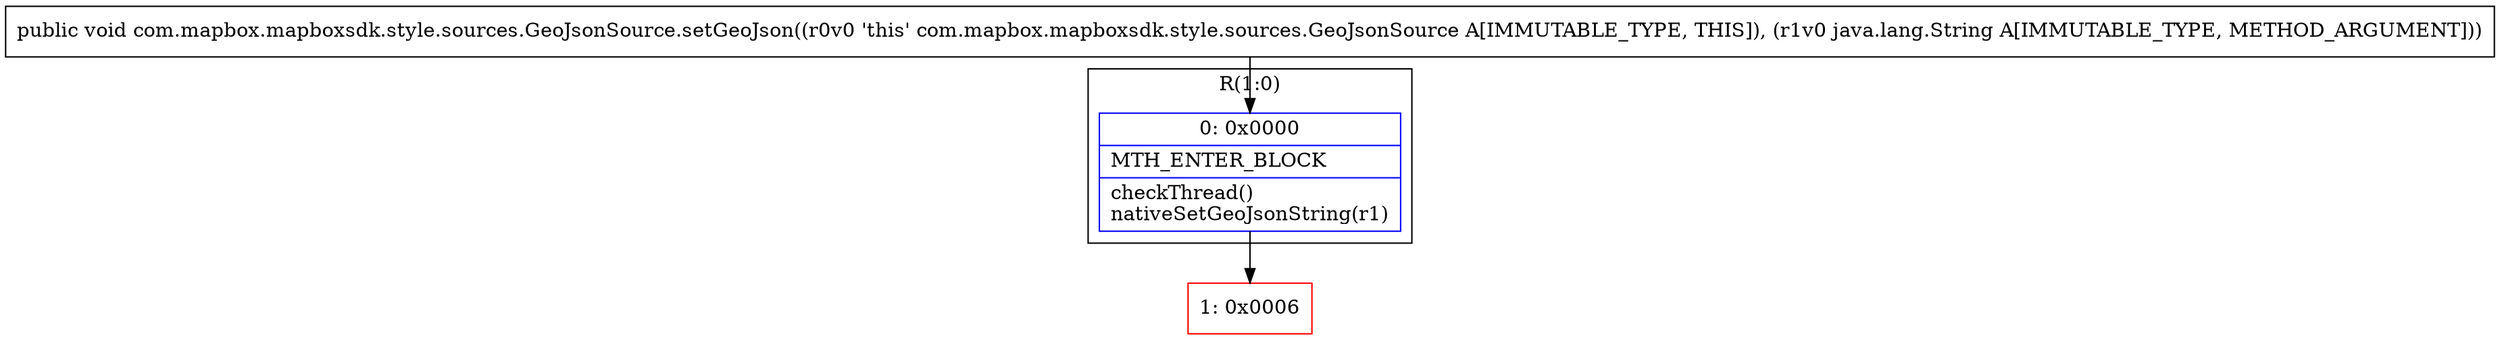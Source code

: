 digraph "CFG forcom.mapbox.mapboxsdk.style.sources.GeoJsonSource.setGeoJson(Ljava\/lang\/String;)V" {
subgraph cluster_Region_658272864 {
label = "R(1:0)";
node [shape=record,color=blue];
Node_0 [shape=record,label="{0\:\ 0x0000|MTH_ENTER_BLOCK\l|checkThread()\lnativeSetGeoJsonString(r1)\l}"];
}
Node_1 [shape=record,color=red,label="{1\:\ 0x0006}"];
MethodNode[shape=record,label="{public void com.mapbox.mapboxsdk.style.sources.GeoJsonSource.setGeoJson((r0v0 'this' com.mapbox.mapboxsdk.style.sources.GeoJsonSource A[IMMUTABLE_TYPE, THIS]), (r1v0 java.lang.String A[IMMUTABLE_TYPE, METHOD_ARGUMENT])) }"];
MethodNode -> Node_0;
Node_0 -> Node_1;
}

